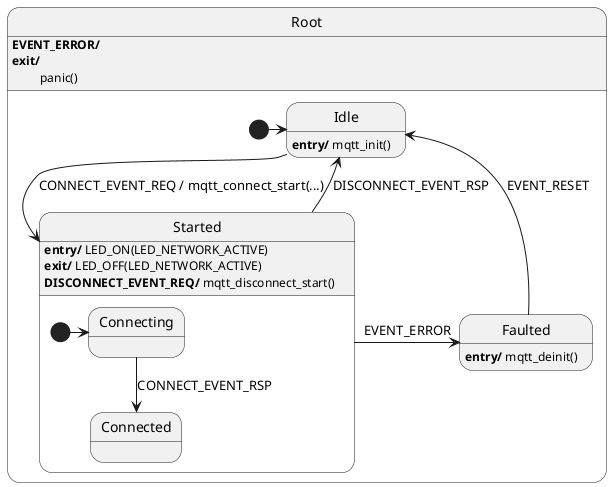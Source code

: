 @startuml
state Root {
    state Idle
    Idle : <b>entry/</b> mqtt_init()

    state Started {
        state Connecting
        state Connected 

        Started : <b>entry/</b> LED_ON(LED_NETWORK_ACTIVE)
        Started : <b>exit/</b> LED_OFF(LED_NETWORK_ACTIVE)
        Started : <b>DISCONNECT_EVENT_REQ/</b> mqtt_disconnect_start()

        [*] -> Connecting
        Connecting --> Connected : CONNECT_EVENT_RSP
    }

    state Faulted
    Faulted : <b>entry/</b> mqtt_deinit()

    [*] -> Idle
    Idle --> Started : CONNECT_EVENT_REQ / mqtt_connect_start(...)
    Started --> Idle : DISCONNECT_EVENT_RSP
    Started -> Faulted: EVENT_ERROR
    Faulted --> Idle : EVENT_RESET
}

Root : <b>EVENT_ERROR/</b>
Root : <b>exit/</b> 
Root : \t panic()
@enduml
